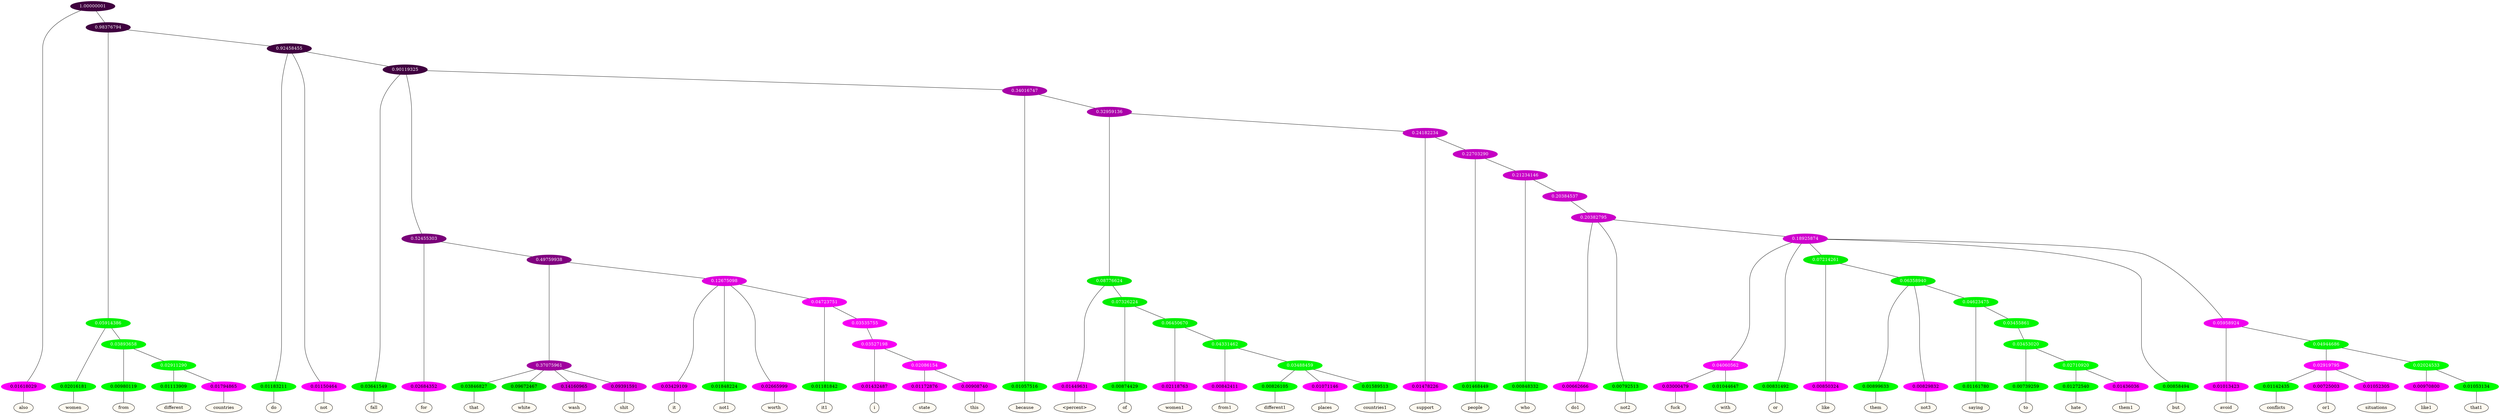 graph {
	node [format=png height=0.15 nodesep=0.001 ordering=out overlap=prism overlap_scaling=0.01 ranksep=0.001 ratio=0.2 style=filled width=0.15]
	{
		rank=same
		a_w_1 [label=also color=black fillcolor=floralwhite style="filled,solid"]
		a_w_5 [label=women color=black fillcolor=floralwhite style="filled,solid"]
		a_w_10 [label=from color=black fillcolor=floralwhite style="filled,solid"]
		a_w_15 [label=different color=black fillcolor=floralwhite style="filled,solid"]
		a_w_16 [label=countries color=black fillcolor=floralwhite style="filled,solid"]
		a_w_7 [label=do color=black fillcolor=floralwhite style="filled,solid"]
		a_w_8 [label=not color=black fillcolor=floralwhite style="filled,solid"]
		a_w_12 [label=fall color=black fillcolor=floralwhite style="filled,solid"]
		a_w_17 [label=for color=black fillcolor=floralwhite style="filled,solid"]
		a_w_25 [label=that color=black fillcolor=floralwhite style="filled,solid"]
		a_w_26 [label=white color=black fillcolor=floralwhite style="filled,solid"]
		a_w_27 [label=wash color=black fillcolor=floralwhite style="filled,solid"]
		a_w_28 [label=shit color=black fillcolor=floralwhite style="filled,solid"]
		a_w_29 [label=it color=black fillcolor=floralwhite style="filled,solid"]
		a_w_30 [label=not1 color=black fillcolor=floralwhite style="filled,solid"]
		a_w_31 [label=worth color=black fillcolor=floralwhite style="filled,solid"]
		a_w_37 [label=it1 color=black fillcolor=floralwhite style="filled,solid"]
		a_w_48 [label=i color=black fillcolor=floralwhite style="filled,solid"]
		a_w_53 [label=state color=black fillcolor=floralwhite style="filled,solid"]
		a_w_54 [label=this color=black fillcolor=floralwhite style="filled,solid"]
		a_w_19 [label=because color=black fillcolor=floralwhite style="filled,solid"]
		a_w_33 [label="\<percent\>" color=black fillcolor=floralwhite style="filled,solid"]
		a_w_39 [label=of color=black fillcolor=floralwhite style="filled,solid"]
		a_w_44 [label=women1 color=black fillcolor=floralwhite style="filled,solid"]
		a_w_50 [label=from1 color=black fillcolor=floralwhite style="filled,solid"]
		a_w_55 [label=different1 color=black fillcolor=floralwhite style="filled,solid"]
		a_w_56 [label=places color=black fillcolor=floralwhite style="filled,solid"]
		a_w_57 [label=countries1 color=black fillcolor=floralwhite style="filled,solid"]
		a_w_35 [label=support color=black fillcolor=floralwhite style="filled,solid"]
		a_w_41 [label=people color=black fillcolor=floralwhite style="filled,solid"]
		a_w_46 [label=who color=black fillcolor=floralwhite style="filled,solid"]
		a_w_58 [label=do1 color=black fillcolor=floralwhite style="filled,solid"]
		a_w_59 [label=not2 color=black fillcolor=floralwhite style="filled,solid"]
		a_w_66 [label=fuck color=black fillcolor=floralwhite style="filled,solid"]
		a_w_67 [label=with color=black fillcolor=floralwhite style="filled,solid"]
		a_w_62 [label=or color=black fillcolor=floralwhite style="filled,solid"]
		a_w_68 [label=like color=black fillcolor=floralwhite style="filled,solid"]
		a_w_72 [label=them color=black fillcolor=floralwhite style="filled,solid"]
		a_w_73 [label=not3 color=black fillcolor=floralwhite style="filled,solid"]
		a_w_77 [label=saying color=black fillcolor=floralwhite style="filled,solid"]
		a_w_85 [label=to color=black fillcolor=floralwhite style="filled,solid"]
		a_w_87 [label=hate color=black fillcolor=floralwhite style="filled,solid"]
		a_w_88 [label=them1 color=black fillcolor=floralwhite style="filled,solid"]
		a_w_64 [label=but color=black fillcolor=floralwhite style="filled,solid"]
		a_w_70 [label=avoid color=black fillcolor=floralwhite style="filled,solid"]
		a_w_79 [label=conflicts color=black fillcolor=floralwhite style="filled,solid"]
		a_w_80 [label=or1 color=black fillcolor=floralwhite style="filled,solid"]
		a_w_81 [label=situations color=black fillcolor=floralwhite style="filled,solid"]
		a_w_82 [label=like1 color=black fillcolor=floralwhite style="filled,solid"]
		a_w_83 [label=that1 color=black fillcolor=floralwhite style="filled,solid"]
	}
	a_n_1 -- a_w_1
	a_n_5 -- a_w_5
	a_n_10 -- a_w_10
	a_n_15 -- a_w_15
	a_n_16 -- a_w_16
	a_n_7 -- a_w_7
	a_n_8 -- a_w_8
	a_n_12 -- a_w_12
	a_n_17 -- a_w_17
	a_n_25 -- a_w_25
	a_n_26 -- a_w_26
	a_n_27 -- a_w_27
	a_n_28 -- a_w_28
	a_n_29 -- a_w_29
	a_n_30 -- a_w_30
	a_n_31 -- a_w_31
	a_n_37 -- a_w_37
	a_n_48 -- a_w_48
	a_n_53 -- a_w_53
	a_n_54 -- a_w_54
	a_n_19 -- a_w_19
	a_n_33 -- a_w_33
	a_n_39 -- a_w_39
	a_n_44 -- a_w_44
	a_n_50 -- a_w_50
	a_n_55 -- a_w_55
	a_n_56 -- a_w_56
	a_n_57 -- a_w_57
	a_n_35 -- a_w_35
	a_n_41 -- a_w_41
	a_n_46 -- a_w_46
	a_n_58 -- a_w_58
	a_n_59 -- a_w_59
	a_n_66 -- a_w_66
	a_n_67 -- a_w_67
	a_n_62 -- a_w_62
	a_n_68 -- a_w_68
	a_n_72 -- a_w_72
	a_n_73 -- a_w_73
	a_n_77 -- a_w_77
	a_n_85 -- a_w_85
	a_n_87 -- a_w_87
	a_n_88 -- a_w_88
	a_n_64 -- a_w_64
	a_n_70 -- a_w_70
	a_n_79 -- a_w_79
	a_n_80 -- a_w_80
	a_n_81 -- a_w_81
	a_n_82 -- a_w_82
	a_n_83 -- a_w_83
	{
		rank=same
		a_n_1 [label=0.01618029 color="0.835 1.000 0.984" fontcolor=black]
		a_n_5 [label=0.02016181 color="0.334 1.000 0.980" fontcolor=black]
		a_n_10 [label=0.00980119 color="0.334 1.000 0.990" fontcolor=black]
		a_n_15 [label=0.01113909 color="0.334 1.000 0.989" fontcolor=black]
		a_n_16 [label=0.01794865 color="0.835 1.000 0.982" fontcolor=black]
		a_n_7 [label=0.01183211 color="0.334 1.000 0.988" fontcolor=black]
		a_n_8 [label=0.01150464 color="0.835 1.000 0.988" fontcolor=black]
		a_n_12 [label=0.03641549 color="0.334 1.000 0.964" fontcolor=black]
		a_n_17 [label=0.02684352 color="0.835 1.000 0.973" fontcolor=black]
		a_n_25 [label=0.03846827 color="0.334 1.000 0.962" fontcolor=black]
		a_n_26 [label=0.09672467 color="0.334 1.000 0.903" fontcolor=black]
		a_n_27 [label=0.14160965 color="0.835 1.000 0.858" fontcolor=black]
		a_n_28 [label=0.09391591 color="0.835 1.000 0.906" fontcolor=black]
		a_n_29 [label=0.03429109 color="0.835 1.000 0.966" fontcolor=black]
		a_n_30 [label=0.01848224 color="0.334 1.000 0.982" fontcolor=black]
		a_n_31 [label=0.02665999 color="0.835 1.000 0.973" fontcolor=black]
		a_n_37 [label=0.01181842 color="0.334 1.000 0.988" fontcolor=black]
		a_n_48 [label=0.01432487 color="0.835 1.000 0.986" fontcolor=black]
		a_n_53 [label=0.01172876 color="0.835 1.000 0.988" fontcolor=black]
		a_n_54 [label=0.00908740 color="0.835 1.000 0.991" fontcolor=black]
		a_n_19 [label=0.01057516 color="0.334 1.000 0.989" fontcolor=black]
		a_n_33 [label=0.01449631 color="0.835 1.000 0.986" fontcolor=black]
		a_n_39 [label=0.00874429 color="0.334 1.000 0.991" fontcolor=black]
		a_n_44 [label=0.02118763 color="0.835 1.000 0.979" fontcolor=black]
		a_n_50 [label=0.00842411 color="0.835 1.000 0.992" fontcolor=black]
		a_n_55 [label=0.00826105 color="0.334 1.000 0.992" fontcolor=black]
		a_n_56 [label=0.01071146 color="0.835 1.000 0.989" fontcolor=black]
		a_n_57 [label=0.01589513 color="0.334 1.000 0.984" fontcolor=black]
		a_n_35 [label=0.01478226 color="0.835 1.000 0.985" fontcolor=black]
		a_n_41 [label=0.01468449 color="0.334 1.000 0.985" fontcolor=black]
		a_n_46 [label=0.00848332 color="0.334 1.000 0.992" fontcolor=black]
		a_n_58 [label=0.00662666 color="0.835 1.000 0.993" fontcolor=black]
		a_n_59 [label=0.00792513 color="0.334 1.000 0.992" fontcolor=black]
		a_n_66 [label=0.03000479 color="0.835 1.000 0.970" fontcolor=black]
		a_n_67 [label=0.01044647 color="0.334 1.000 0.990" fontcolor=black]
		a_n_62 [label=0.00831492 color="0.334 1.000 0.992" fontcolor=black]
		a_n_68 [label=0.00850324 color="0.835 1.000 0.991" fontcolor=black]
		a_n_72 [label=0.00899633 color="0.334 1.000 0.991" fontcolor=black]
		a_n_73 [label=0.00829832 color="0.835 1.000 0.992" fontcolor=black]
		a_n_77 [label=0.01161780 color="0.334 1.000 0.988" fontcolor=black]
		a_n_85 [label=0.00739259 color="0.334 1.000 0.993" fontcolor=black]
		a_n_87 [label=0.01272540 color="0.334 1.000 0.987" fontcolor=black]
		a_n_88 [label=0.01436036 color="0.835 1.000 0.986" fontcolor=black]
		a_n_64 [label=0.00858494 color="0.334 1.000 0.991" fontcolor=black]
		a_n_70 [label=0.01013423 color="0.835 1.000 0.990" fontcolor=black]
		a_n_79 [label=0.01142435 color="0.334 1.000 0.989" fontcolor=black]
		a_n_80 [label=0.00725003 color="0.835 1.000 0.993" fontcolor=black]
		a_n_81 [label=0.01052305 color="0.835 1.000 0.989" fontcolor=black]
		a_n_82 [label=0.00970800 color="0.835 1.000 0.990" fontcolor=black]
		a_n_83 [label=0.01053134 color="0.334 1.000 0.989" fontcolor=black]
	}
	a_n_0 [label=1.00000001 color="0.835 1.000 0.250" fontcolor=grey99]
	a_n_0 -- a_n_1
	a_n_2 [label=0.98376794 color="0.835 1.000 0.250" fontcolor=grey99]
	a_n_0 -- a_n_2
	a_n_3 [label=0.05914386 color="0.334 1.000 0.941" fontcolor=grey99]
	a_n_2 -- a_n_3
	a_n_4 [label=0.92458455 color="0.835 1.000 0.250" fontcolor=grey99]
	a_n_2 -- a_n_4
	a_n_3 -- a_n_5
	a_n_6 [label=0.03893658 color="0.334 1.000 0.961" fontcolor=grey99]
	a_n_3 -- a_n_6
	a_n_4 -- a_n_7
	a_n_4 -- a_n_8
	a_n_9 [label=0.90119325 color="0.835 1.000 0.250" fontcolor=grey99]
	a_n_4 -- a_n_9
	a_n_6 -- a_n_10
	a_n_11 [label=0.02911290 color="0.334 1.000 0.971" fontcolor=grey99]
	a_n_6 -- a_n_11
	a_n_9 -- a_n_12
	a_n_13 [label=0.52455303 color="0.835 1.000 0.475" fontcolor=grey99]
	a_n_9 -- a_n_13
	a_n_14 [label=0.34016747 color="0.835 1.000 0.660" fontcolor=grey99]
	a_n_9 -- a_n_14
	a_n_11 -- a_n_15
	a_n_11 -- a_n_16
	a_n_13 -- a_n_17
	a_n_18 [label=0.49759938 color="0.835 1.000 0.502" fontcolor=grey99]
	a_n_13 -- a_n_18
	a_n_14 -- a_n_19
	a_n_20 [label=0.32959136 color="0.835 1.000 0.670" fontcolor=grey99]
	a_n_14 -- a_n_20
	a_n_21 [label=0.37075961 color="0.835 1.000 0.629" fontcolor=grey99]
	a_n_18 -- a_n_21
	a_n_22 [label=0.12675098 color="0.835 1.000 0.873" fontcolor=grey99]
	a_n_18 -- a_n_22
	a_n_23 [label=0.08776624 color="0.334 1.000 0.912" fontcolor=grey99]
	a_n_20 -- a_n_23
	a_n_24 [label=0.24182234 color="0.835 1.000 0.758" fontcolor=grey99]
	a_n_20 -- a_n_24
	a_n_21 -- a_n_25
	a_n_21 -- a_n_26
	a_n_21 -- a_n_27
	a_n_21 -- a_n_28
	a_n_22 -- a_n_29
	a_n_22 -- a_n_30
	a_n_22 -- a_n_31
	a_n_32 [label=0.04723751 color="0.835 1.000 0.953" fontcolor=grey99]
	a_n_22 -- a_n_32
	a_n_23 -- a_n_33
	a_n_34 [label=0.07326224 color="0.334 1.000 0.927" fontcolor=grey99]
	a_n_23 -- a_n_34
	a_n_24 -- a_n_35
	a_n_36 [label=0.22703290 color="0.835 1.000 0.773" fontcolor=grey99]
	a_n_24 -- a_n_36
	a_n_32 -- a_n_37
	a_n_38 [label=0.03535755 color="0.835 1.000 0.965" fontcolor=grey99]
	a_n_32 -- a_n_38
	a_n_34 -- a_n_39
	a_n_40 [label=0.06450670 color="0.334 1.000 0.935" fontcolor=grey99]
	a_n_34 -- a_n_40
	a_n_36 -- a_n_41
	a_n_42 [label=0.21234146 color="0.835 1.000 0.788" fontcolor=grey99]
	a_n_36 -- a_n_42
	a_n_43 [label=0.03527198 color="0.835 1.000 0.965" fontcolor=grey99]
	a_n_38 -- a_n_43
	a_n_40 -- a_n_44
	a_n_45 [label=0.04331462 color="0.334 1.000 0.957" fontcolor=grey99]
	a_n_40 -- a_n_45
	a_n_42 -- a_n_46
	a_n_47 [label=0.20384537 color="0.835 1.000 0.796" fontcolor=grey99]
	a_n_42 -- a_n_47
	a_n_43 -- a_n_48
	a_n_49 [label=0.02086154 color="0.835 1.000 0.979" fontcolor=grey99]
	a_n_43 -- a_n_49
	a_n_45 -- a_n_50
	a_n_51 [label=0.03488459 color="0.334 1.000 0.965" fontcolor=grey99]
	a_n_45 -- a_n_51
	a_n_52 [label=0.20382795 color="0.835 1.000 0.796" fontcolor=grey99]
	a_n_47 -- a_n_52
	a_n_49 -- a_n_53
	a_n_49 -- a_n_54
	a_n_51 -- a_n_55
	a_n_51 -- a_n_56
	a_n_51 -- a_n_57
	a_n_52 -- a_n_58
	a_n_52 -- a_n_59
	a_n_60 [label=0.18925874 color="0.835 1.000 0.811" fontcolor=grey99]
	a_n_52 -- a_n_60
	a_n_61 [label=0.04060562 color="0.835 1.000 0.959" fontcolor=grey99]
	a_n_60 -- a_n_61
	a_n_60 -- a_n_62
	a_n_63 [label=0.07214261 color="0.334 1.000 0.928" fontcolor=grey99]
	a_n_60 -- a_n_63
	a_n_60 -- a_n_64
	a_n_65 [label=0.05958924 color="0.835 1.000 0.940" fontcolor=grey99]
	a_n_60 -- a_n_65
	a_n_61 -- a_n_66
	a_n_61 -- a_n_67
	a_n_63 -- a_n_68
	a_n_69 [label=0.06358940 color="0.334 1.000 0.936" fontcolor=grey99]
	a_n_63 -- a_n_69
	a_n_65 -- a_n_70
	a_n_71 [label=0.04944686 color="0.334 1.000 0.951" fontcolor=grey99]
	a_n_65 -- a_n_71
	a_n_69 -- a_n_72
	a_n_69 -- a_n_73
	a_n_74 [label=0.04623475 color="0.334 1.000 0.954" fontcolor=grey99]
	a_n_69 -- a_n_74
	a_n_75 [label=0.02919795 color="0.835 1.000 0.971" fontcolor=grey99]
	a_n_71 -- a_n_75
	a_n_76 [label=0.02024533 color="0.334 1.000 0.980" fontcolor=grey99]
	a_n_71 -- a_n_76
	a_n_74 -- a_n_77
	a_n_78 [label=0.03455861 color="0.334 1.000 0.965" fontcolor=grey99]
	a_n_74 -- a_n_78
	a_n_75 -- a_n_79
	a_n_75 -- a_n_80
	a_n_75 -- a_n_81
	a_n_76 -- a_n_82
	a_n_76 -- a_n_83
	a_n_84 [label=0.03453020 color="0.334 1.000 0.965" fontcolor=grey99]
	a_n_78 -- a_n_84
	a_n_84 -- a_n_85
	a_n_86 [label=0.02710920 color="0.334 1.000 0.973" fontcolor=grey99]
	a_n_84 -- a_n_86
	a_n_86 -- a_n_87
	a_n_86 -- a_n_88
}
